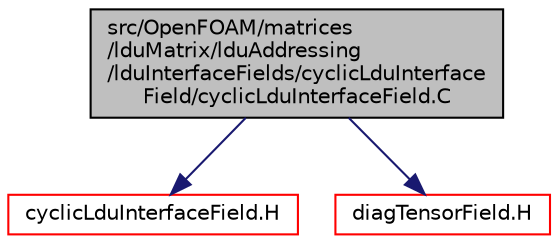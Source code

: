 digraph "src/OpenFOAM/matrices/lduMatrix/lduAddressing/lduInterfaceFields/cyclicLduInterfaceField/cyclicLduInterfaceField.C"
{
  bgcolor="transparent";
  edge [fontname="Helvetica",fontsize="10",labelfontname="Helvetica",labelfontsize="10"];
  node [fontname="Helvetica",fontsize="10",shape=record];
  Node0 [label="src/OpenFOAM/matrices\l/lduMatrix/lduAddressing\l/lduInterfaceFields/cyclicLduInterface\lField/cyclicLduInterfaceField.C",height=0.2,width=0.4,color="black", fillcolor="grey75", style="filled", fontcolor="black"];
  Node0 -> Node1 [color="midnightblue",fontsize="10",style="solid",fontname="Helvetica"];
  Node1 [label="cyclicLduInterfaceField.H",height=0.2,width=0.4,color="red",URL="$a11285.html"];
  Node0 -> Node120 [color="midnightblue",fontsize="10",style="solid",fontname="Helvetica"];
  Node120 [label="diagTensorField.H",height=0.2,width=0.4,color="red",URL="$a10259.html"];
}
